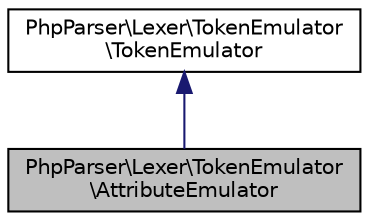 digraph "PhpParser\Lexer\TokenEmulator\AttributeEmulator"
{
  edge [fontname="Helvetica",fontsize="10",labelfontname="Helvetica",labelfontsize="10"];
  node [fontname="Helvetica",fontsize="10",shape=record];
  Node0 [label="PhpParser\\Lexer\\TokenEmulator\l\\AttributeEmulator",height=0.2,width=0.4,color="black", fillcolor="grey75", style="filled", fontcolor="black"];
  Node1 -> Node0 [dir="back",color="midnightblue",fontsize="10",style="solid",fontname="Helvetica"];
  Node1 [label="PhpParser\\Lexer\\TokenEmulator\l\\TokenEmulator",height=0.2,width=0.4,color="black", fillcolor="white", style="filled",URL="$classPhpParser_1_1Lexer_1_1TokenEmulator_1_1TokenEmulator.html"];
}
